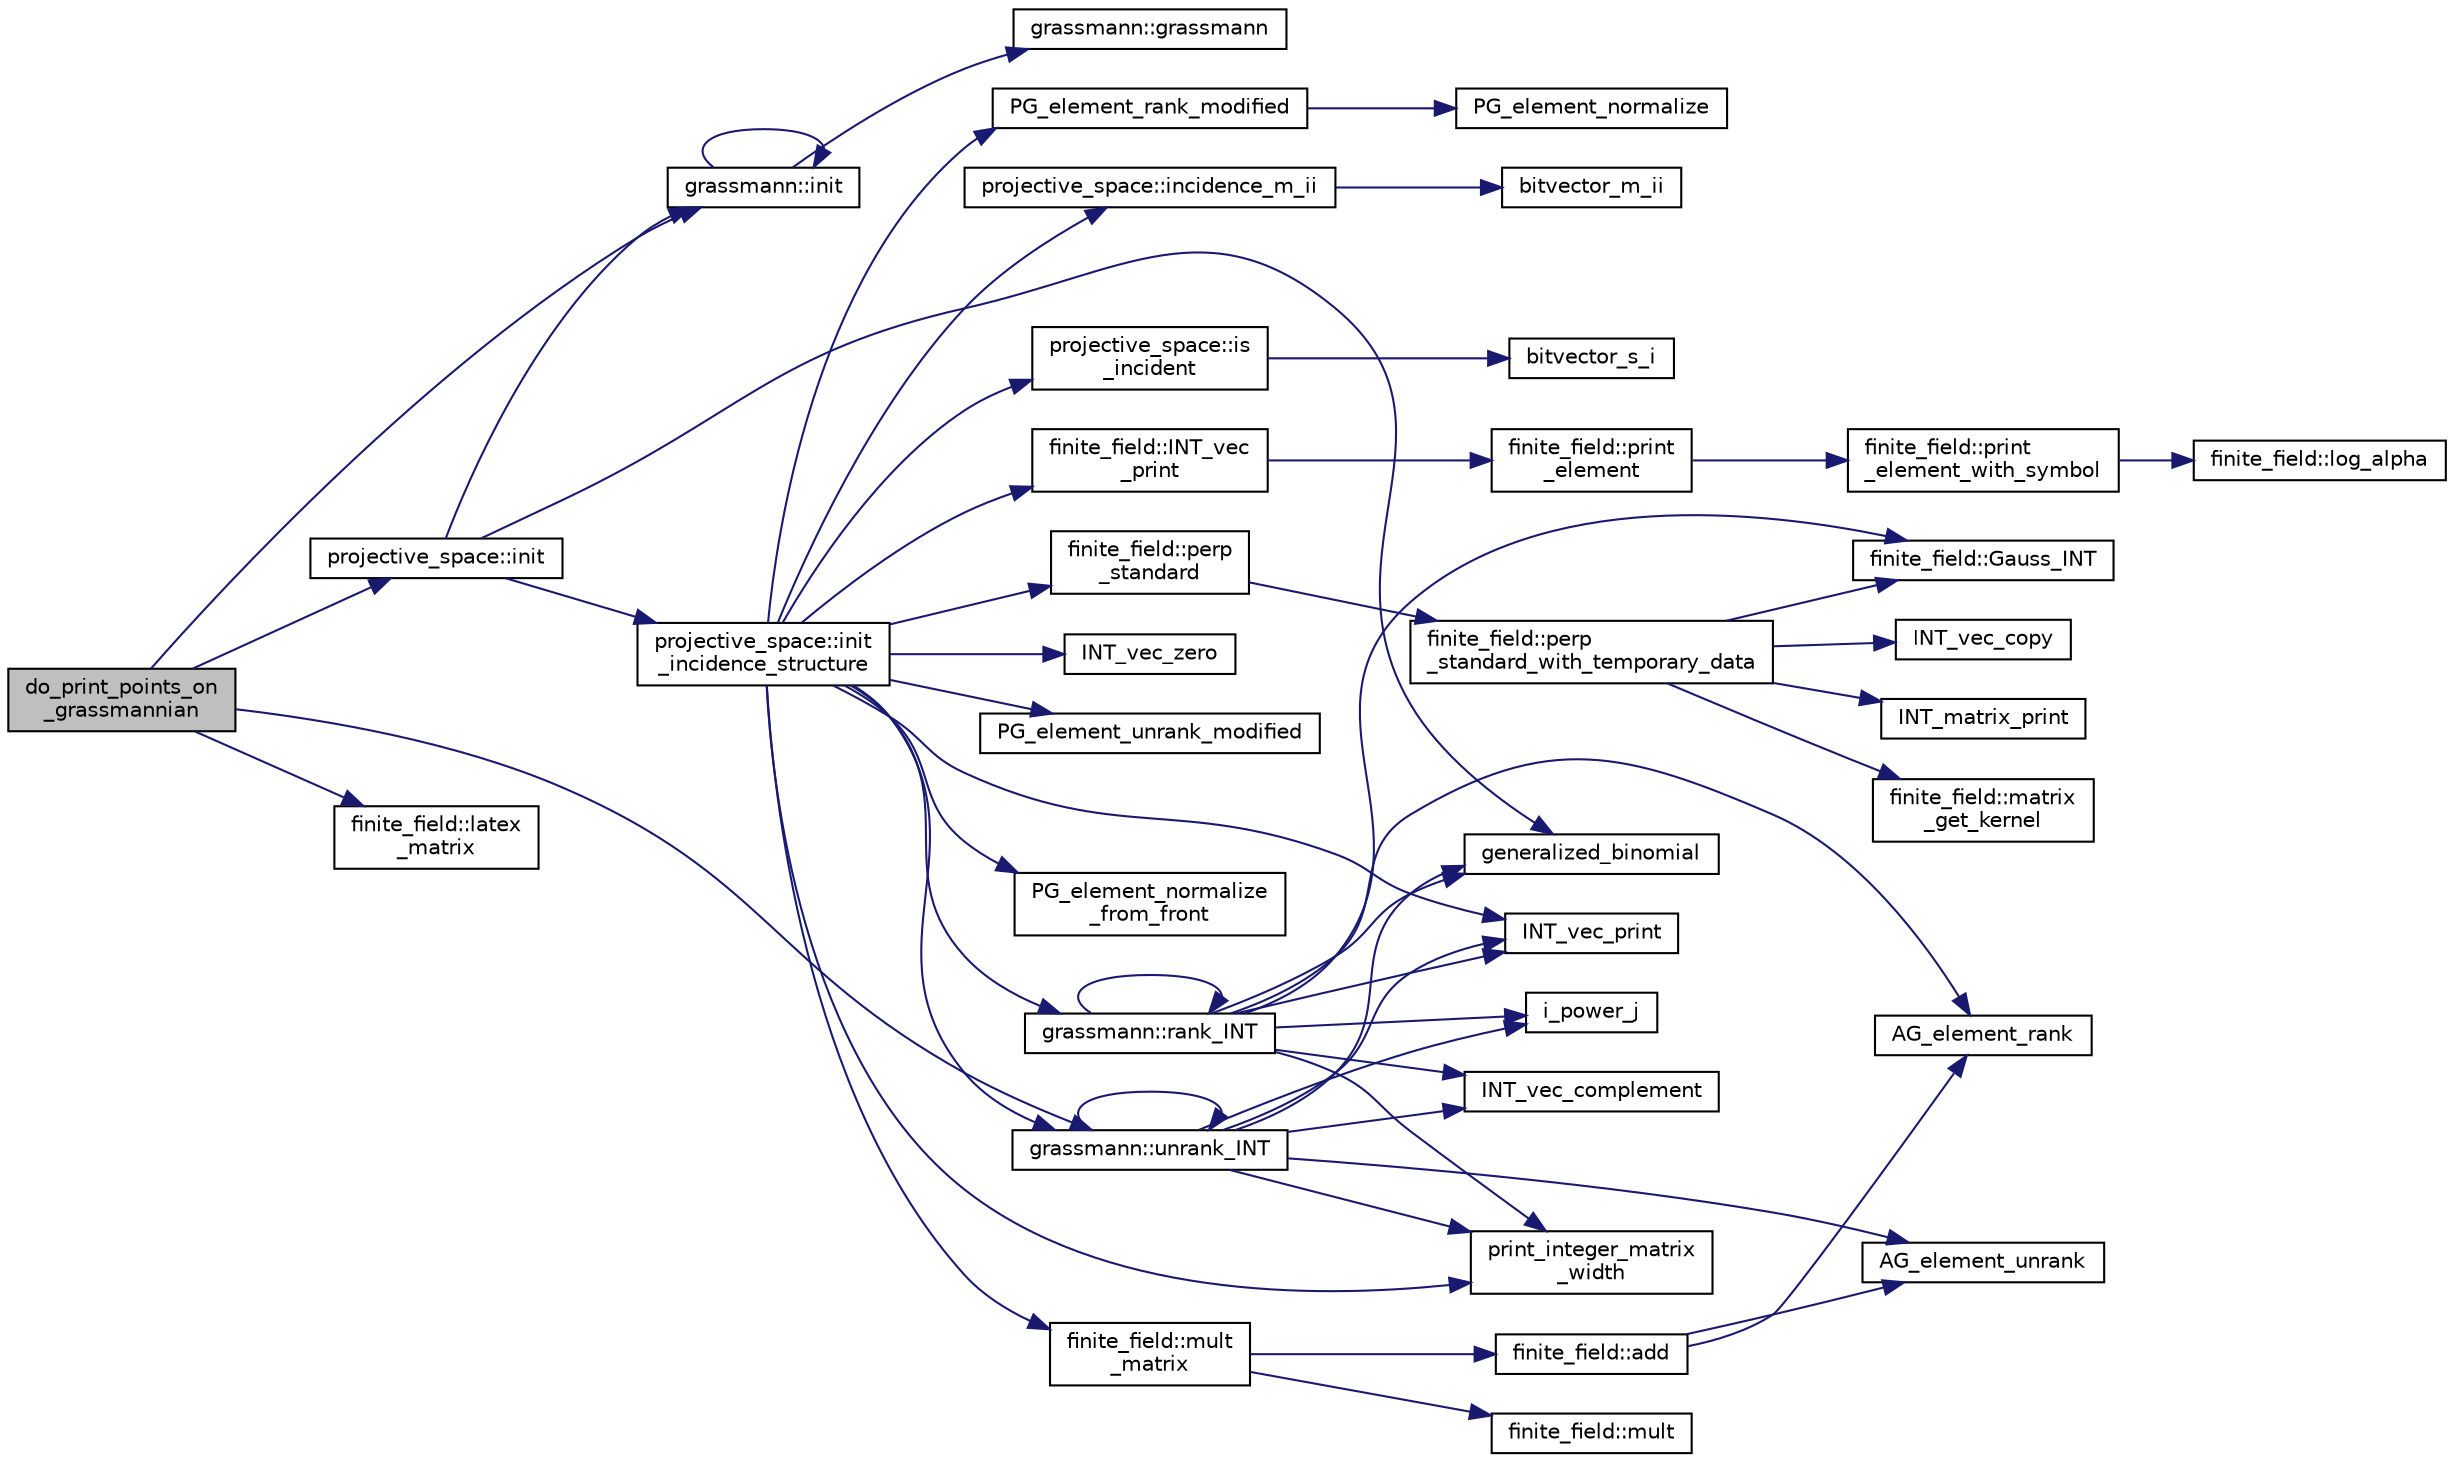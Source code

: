 digraph "do_print_points_on_grassmannian"
{
  edge [fontname="Helvetica",fontsize="10",labelfontname="Helvetica",labelfontsize="10"];
  node [fontname="Helvetica",fontsize="10",shape=record];
  rankdir="LR";
  Node4664 [label="do_print_points_on\l_grassmannian",height=0.2,width=0.4,color="black", fillcolor="grey75", style="filled", fontcolor="black"];
  Node4664 -> Node4665 [color="midnightblue",fontsize="10",style="solid",fontname="Helvetica"];
  Node4665 [label="projective_space::init",height=0.2,width=0.4,color="black", fillcolor="white", style="filled",URL="$d2/d17/classprojective__space.html#a8a1efa40df92744519365f82e4740dab"];
  Node4665 -> Node4666 [color="midnightblue",fontsize="10",style="solid",fontname="Helvetica"];
  Node4666 [label="grassmann::init",height=0.2,width=0.4,color="black", fillcolor="white", style="filled",URL="$df/d02/classgrassmann.html#a2e8cf7b9f203254493d7c2607c17d498"];
  Node4666 -> Node4667 [color="midnightblue",fontsize="10",style="solid",fontname="Helvetica"];
  Node4667 [label="grassmann::grassmann",height=0.2,width=0.4,color="black", fillcolor="white", style="filled",URL="$df/d02/classgrassmann.html#a252a85d3b74eb4fbd5771f4152a5f272"];
  Node4666 -> Node4666 [color="midnightblue",fontsize="10",style="solid",fontname="Helvetica"];
  Node4665 -> Node4668 [color="midnightblue",fontsize="10",style="solid",fontname="Helvetica"];
  Node4668 [label="generalized_binomial",height=0.2,width=0.4,color="black", fillcolor="white", style="filled",URL="$d2/d7c/combinatorics_8_c.html#a24762dc22e45175d18ec1ec1d2556ae8"];
  Node4665 -> Node4669 [color="midnightblue",fontsize="10",style="solid",fontname="Helvetica"];
  Node4669 [label="projective_space::init\l_incidence_structure",height=0.2,width=0.4,color="black", fillcolor="white", style="filled",URL="$d2/d17/classprojective__space.html#a1e59490325e045cc52674a3706780aed"];
  Node4669 -> Node4670 [color="midnightblue",fontsize="10",style="solid",fontname="Helvetica"];
  Node4670 [label="INT_vec_zero",height=0.2,width=0.4,color="black", fillcolor="white", style="filled",URL="$df/dbf/sajeeb_8_c.html#aa8c9c7977203577026080f546fe4980f"];
  Node4669 -> Node4671 [color="midnightblue",fontsize="10",style="solid",fontname="Helvetica"];
  Node4671 [label="PG_element_unrank_modified",height=0.2,width=0.4,color="black", fillcolor="white", style="filled",URL="$d4/d67/geometry_8h.html#a83ae9b605d496f6a90345303f6efae64"];
  Node4669 -> Node4672 [color="midnightblue",fontsize="10",style="solid",fontname="Helvetica"];
  Node4672 [label="INT_vec_print",height=0.2,width=0.4,color="black", fillcolor="white", style="filled",URL="$df/dbf/sajeeb_8_c.html#a79a5901af0b47dd0d694109543c027fe"];
  Node4669 -> Node4673 [color="midnightblue",fontsize="10",style="solid",fontname="Helvetica"];
  Node4673 [label="finite_field::INT_vec\l_print",height=0.2,width=0.4,color="black", fillcolor="white", style="filled",URL="$df/d5a/classfinite__field.html#a9c33a61dedc197e37b014b6f8dc07f06"];
  Node4673 -> Node4674 [color="midnightblue",fontsize="10",style="solid",fontname="Helvetica"];
  Node4674 [label="finite_field::print\l_element",height=0.2,width=0.4,color="black", fillcolor="white", style="filled",URL="$df/d5a/classfinite__field.html#ab7d1f59c043d7696b8b47c92d0fedad5"];
  Node4674 -> Node4675 [color="midnightblue",fontsize="10",style="solid",fontname="Helvetica"];
  Node4675 [label="finite_field::print\l_element_with_symbol",height=0.2,width=0.4,color="black", fillcolor="white", style="filled",URL="$df/d5a/classfinite__field.html#aa0180c961aa4a0a8934cb4dc82e38a4d"];
  Node4675 -> Node4676 [color="midnightblue",fontsize="10",style="solid",fontname="Helvetica"];
  Node4676 [label="finite_field::log_alpha",height=0.2,width=0.4,color="black", fillcolor="white", style="filled",URL="$df/d5a/classfinite__field.html#a446a83ae0d281ddf44215626f0097305"];
  Node4669 -> Node4677 [color="midnightblue",fontsize="10",style="solid",fontname="Helvetica"];
  Node4677 [label="PG_element_normalize\l_from_front",height=0.2,width=0.4,color="black", fillcolor="white", style="filled",URL="$d4/d67/geometry_8h.html#af675caf5f9975573455c8d93cb56bf95"];
  Node4669 -> Node4678 [color="midnightblue",fontsize="10",style="solid",fontname="Helvetica"];
  Node4678 [label="grassmann::unrank_INT",height=0.2,width=0.4,color="black", fillcolor="white", style="filled",URL="$df/d02/classgrassmann.html#a32079405b95a6da2ba1420567d762d64"];
  Node4678 -> Node4668 [color="midnightblue",fontsize="10",style="solid",fontname="Helvetica"];
  Node4678 -> Node4679 [color="midnightblue",fontsize="10",style="solid",fontname="Helvetica"];
  Node4679 [label="i_power_j",height=0.2,width=0.4,color="black", fillcolor="white", style="filled",URL="$de/dc5/algebra__and__number__theory_8h.html#a39b321523e8957d701618bb5cac542b5"];
  Node4678 -> Node4680 [color="midnightblue",fontsize="10",style="solid",fontname="Helvetica"];
  Node4680 [label="AG_element_unrank",height=0.2,width=0.4,color="black", fillcolor="white", style="filled",URL="$d4/d67/geometry_8h.html#a4a33b86c87b2879b97cfa1327abe2885"];
  Node4678 -> Node4672 [color="midnightblue",fontsize="10",style="solid",fontname="Helvetica"];
  Node4678 -> Node4678 [color="midnightblue",fontsize="10",style="solid",fontname="Helvetica"];
  Node4678 -> Node4681 [color="midnightblue",fontsize="10",style="solid",fontname="Helvetica"];
  Node4681 [label="INT_vec_complement",height=0.2,width=0.4,color="black", fillcolor="white", style="filled",URL="$d5/db4/io__and__os_8h.html#a2a0a724647575fcd3090c763985eb81a"];
  Node4678 -> Node4682 [color="midnightblue",fontsize="10",style="solid",fontname="Helvetica"];
  Node4682 [label="print_integer_matrix\l_width",height=0.2,width=0.4,color="black", fillcolor="white", style="filled",URL="$d5/db4/io__and__os_8h.html#aa78f3e73fc2179251bd15adbcc31573f"];
  Node4669 -> Node4682 [color="midnightblue",fontsize="10",style="solid",fontname="Helvetica"];
  Node4669 -> Node4683 [color="midnightblue",fontsize="10",style="solid",fontname="Helvetica"];
  Node4683 [label="grassmann::rank_INT",height=0.2,width=0.4,color="black", fillcolor="white", style="filled",URL="$df/d02/classgrassmann.html#a1fa95ce7ecebd48b04c7a0dc75491184"];
  Node4683 -> Node4682 [color="midnightblue",fontsize="10",style="solid",fontname="Helvetica"];
  Node4683 -> Node4684 [color="midnightblue",fontsize="10",style="solid",fontname="Helvetica"];
  Node4684 [label="finite_field::Gauss_INT",height=0.2,width=0.4,color="black", fillcolor="white", style="filled",URL="$df/d5a/classfinite__field.html#adb676d2e80341b53751326e3a58beb11"];
  Node4683 -> Node4672 [color="midnightblue",fontsize="10",style="solid",fontname="Helvetica"];
  Node4683 -> Node4681 [color="midnightblue",fontsize="10",style="solid",fontname="Helvetica"];
  Node4683 -> Node4679 [color="midnightblue",fontsize="10",style="solid",fontname="Helvetica"];
  Node4683 -> Node4668 [color="midnightblue",fontsize="10",style="solid",fontname="Helvetica"];
  Node4683 -> Node4683 [color="midnightblue",fontsize="10",style="solid",fontname="Helvetica"];
  Node4683 -> Node4685 [color="midnightblue",fontsize="10",style="solid",fontname="Helvetica"];
  Node4685 [label="AG_element_rank",height=0.2,width=0.4,color="black", fillcolor="white", style="filled",URL="$d4/d67/geometry_8h.html#ab2ac908d07dd8038fd996e26bdc75c17"];
  Node4669 -> Node4686 [color="midnightblue",fontsize="10",style="solid",fontname="Helvetica"];
  Node4686 [label="finite_field::mult\l_matrix",height=0.2,width=0.4,color="black", fillcolor="white", style="filled",URL="$df/d5a/classfinite__field.html#a48517f15dfd7b21c37e0975855f1ada2"];
  Node4686 -> Node4687 [color="midnightblue",fontsize="10",style="solid",fontname="Helvetica"];
  Node4687 [label="finite_field::add",height=0.2,width=0.4,color="black", fillcolor="white", style="filled",URL="$df/d5a/classfinite__field.html#a8f12328a27500f3c7be0c849ebbc9d14"];
  Node4687 -> Node4680 [color="midnightblue",fontsize="10",style="solid",fontname="Helvetica"];
  Node4687 -> Node4685 [color="midnightblue",fontsize="10",style="solid",fontname="Helvetica"];
  Node4686 -> Node4688 [color="midnightblue",fontsize="10",style="solid",fontname="Helvetica"];
  Node4688 [label="finite_field::mult",height=0.2,width=0.4,color="black", fillcolor="white", style="filled",URL="$df/d5a/classfinite__field.html#a24fb5917aa6d4d656fd855b7f44a13b0"];
  Node4669 -> Node4689 [color="midnightblue",fontsize="10",style="solid",fontname="Helvetica"];
  Node4689 [label="PG_element_rank_modified",height=0.2,width=0.4,color="black", fillcolor="white", style="filled",URL="$d4/d67/geometry_8h.html#a9cd1a8bf5b88a038e33862f6c2c3dd36"];
  Node4689 -> Node4690 [color="midnightblue",fontsize="10",style="solid",fontname="Helvetica"];
  Node4690 [label="PG_element_normalize",height=0.2,width=0.4,color="black", fillcolor="white", style="filled",URL="$df/de4/projective_8_c.html#a5a4c3c1158bad6bab0d786c616bd0996"];
  Node4669 -> Node4691 [color="midnightblue",fontsize="10",style="solid",fontname="Helvetica"];
  Node4691 [label="projective_space::incidence_m_ii",height=0.2,width=0.4,color="black", fillcolor="white", style="filled",URL="$d2/d17/classprojective__space.html#adafef534cb822f51289101e7d465ede2"];
  Node4691 -> Node4692 [color="midnightblue",fontsize="10",style="solid",fontname="Helvetica"];
  Node4692 [label="bitvector_m_ii",height=0.2,width=0.4,color="black", fillcolor="white", style="filled",URL="$df/dbf/sajeeb_8_c.html#a31da55e2b26316d582cd322dc670b67b"];
  Node4669 -> Node4693 [color="midnightblue",fontsize="10",style="solid",fontname="Helvetica"];
  Node4693 [label="finite_field::perp\l_standard",height=0.2,width=0.4,color="black", fillcolor="white", style="filled",URL="$df/d5a/classfinite__field.html#a2f5bc92908aea624a8d9179d2a9ba057"];
  Node4693 -> Node4694 [color="midnightblue",fontsize="10",style="solid",fontname="Helvetica"];
  Node4694 [label="finite_field::perp\l_standard_with_temporary_data",height=0.2,width=0.4,color="black", fillcolor="white", style="filled",URL="$df/d5a/classfinite__field.html#aae3cca9b5f19ae969a9c5349d14f41c0"];
  Node4694 -> Node4695 [color="midnightblue",fontsize="10",style="solid",fontname="Helvetica"];
  Node4695 [label="INT_vec_copy",height=0.2,width=0.4,color="black", fillcolor="white", style="filled",URL="$df/dbf/sajeeb_8_c.html#ac2d875e27e009af6ec04d17254d11075"];
  Node4694 -> Node4696 [color="midnightblue",fontsize="10",style="solid",fontname="Helvetica"];
  Node4696 [label="INT_matrix_print",height=0.2,width=0.4,color="black", fillcolor="white", style="filled",URL="$d5/db4/io__and__os_8h.html#afd4180a24bef3a2b584668a4eaf607ff"];
  Node4694 -> Node4684 [color="midnightblue",fontsize="10",style="solid",fontname="Helvetica"];
  Node4694 -> Node4697 [color="midnightblue",fontsize="10",style="solid",fontname="Helvetica"];
  Node4697 [label="finite_field::matrix\l_get_kernel",height=0.2,width=0.4,color="black", fillcolor="white", style="filled",URL="$df/d5a/classfinite__field.html#ac45780a927cee936df13d04d30d2d248"];
  Node4669 -> Node4698 [color="midnightblue",fontsize="10",style="solid",fontname="Helvetica"];
  Node4698 [label="projective_space::is\l_incident",height=0.2,width=0.4,color="black", fillcolor="white", style="filled",URL="$d2/d17/classprojective__space.html#a225780a9f3d266bc425b3be0cf5bc0ff"];
  Node4698 -> Node4699 [color="midnightblue",fontsize="10",style="solid",fontname="Helvetica"];
  Node4699 [label="bitvector_s_i",height=0.2,width=0.4,color="black", fillcolor="white", style="filled",URL="$df/dbf/sajeeb_8_c.html#ac0135a3681a44df3fe7af1545676fbe2"];
  Node4664 -> Node4666 [color="midnightblue",fontsize="10",style="solid",fontname="Helvetica"];
  Node4664 -> Node4678 [color="midnightblue",fontsize="10",style="solid",fontname="Helvetica"];
  Node4664 -> Node4700 [color="midnightblue",fontsize="10",style="solid",fontname="Helvetica"];
  Node4700 [label="finite_field::latex\l_matrix",height=0.2,width=0.4,color="black", fillcolor="white", style="filled",URL="$df/d5a/classfinite__field.html#a880ac4f2543d10420ee5f85b1eaf88d7"];
}

